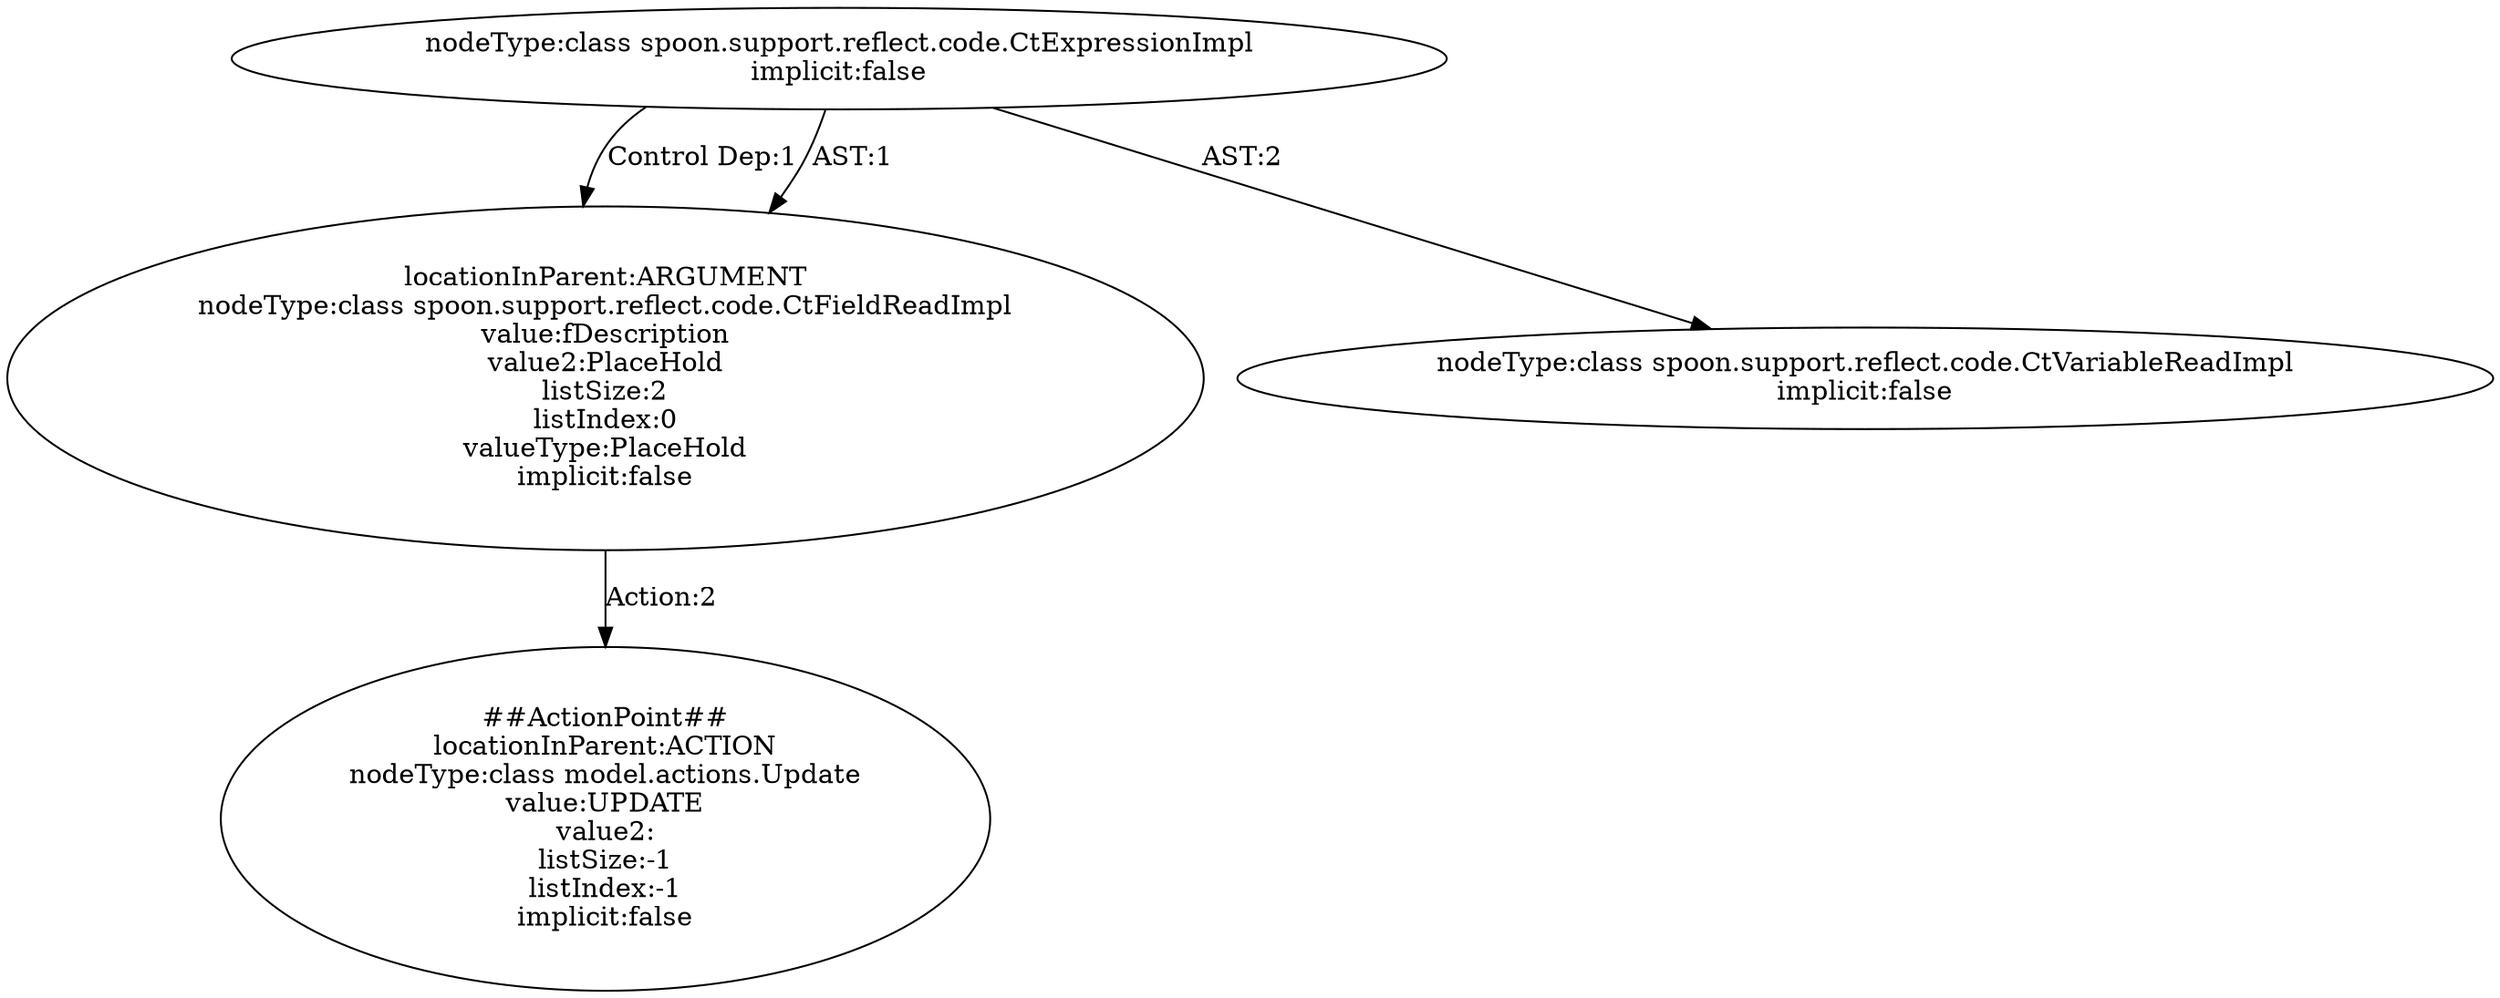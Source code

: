 digraph "Pattern" {
0 [label="##ActionPoint##
locationInParent:ACTION
nodeType:class model.actions.Update
value:UPDATE
value2:
listSize:-1
listIndex:-1
implicit:false" shape=ellipse]
1 [label="locationInParent:ARGUMENT
nodeType:class spoon.support.reflect.code.CtFieldReadImpl
value:fDescription
value2:PlaceHold
listSize:2
listIndex:0
valueType:PlaceHold
implicit:false" shape=ellipse]
2 [label="nodeType:class spoon.support.reflect.code.CtExpressionImpl
implicit:false" shape=ellipse]
3 [label="nodeType:class spoon.support.reflect.code.CtVariableReadImpl
implicit:false" shape=ellipse]
1 -> 0 [label="Action:2"];
2 -> 1 [label="Control Dep:1"];
2 -> 3 [label="AST:2"];
2 -> 1 [label="AST:1"];
}